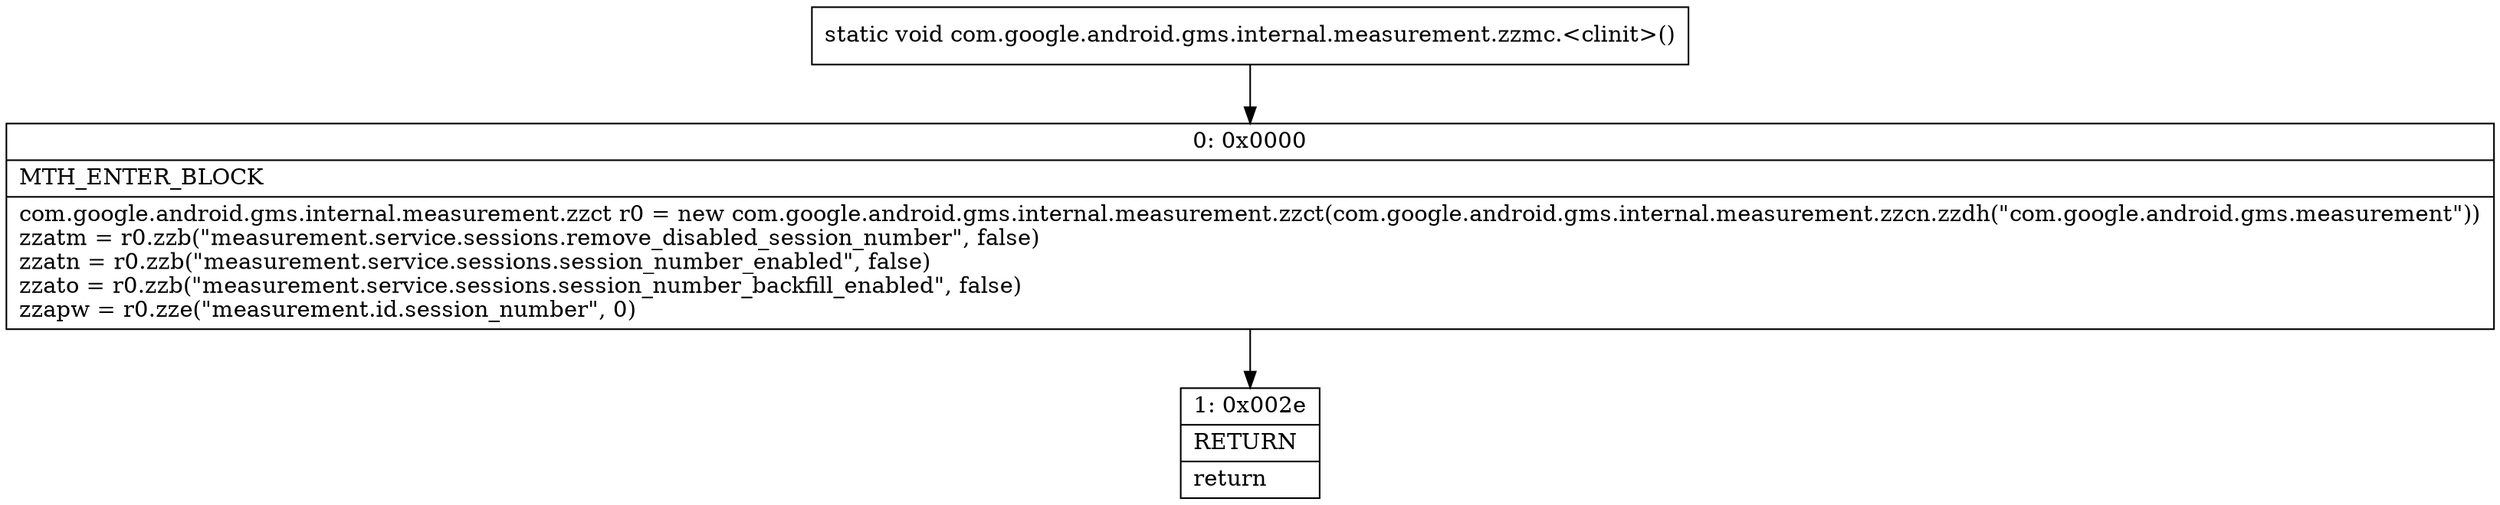 digraph "CFG forcom.google.android.gms.internal.measurement.zzmc.\<clinit\>()V" {
Node_0 [shape=record,label="{0\:\ 0x0000|MTH_ENTER_BLOCK\l|com.google.android.gms.internal.measurement.zzct r0 = new com.google.android.gms.internal.measurement.zzct(com.google.android.gms.internal.measurement.zzcn.zzdh(\"com.google.android.gms.measurement\"))\lzzatm = r0.zzb(\"measurement.service.sessions.remove_disabled_session_number\", false)\lzzatn = r0.zzb(\"measurement.service.sessions.session_number_enabled\", false)\lzzato = r0.zzb(\"measurement.service.sessions.session_number_backfill_enabled\", false)\lzzapw = r0.zze(\"measurement.id.session_number\", 0)\l}"];
Node_1 [shape=record,label="{1\:\ 0x002e|RETURN\l|return\l}"];
MethodNode[shape=record,label="{static void com.google.android.gms.internal.measurement.zzmc.\<clinit\>() }"];
MethodNode -> Node_0;
Node_0 -> Node_1;
}


